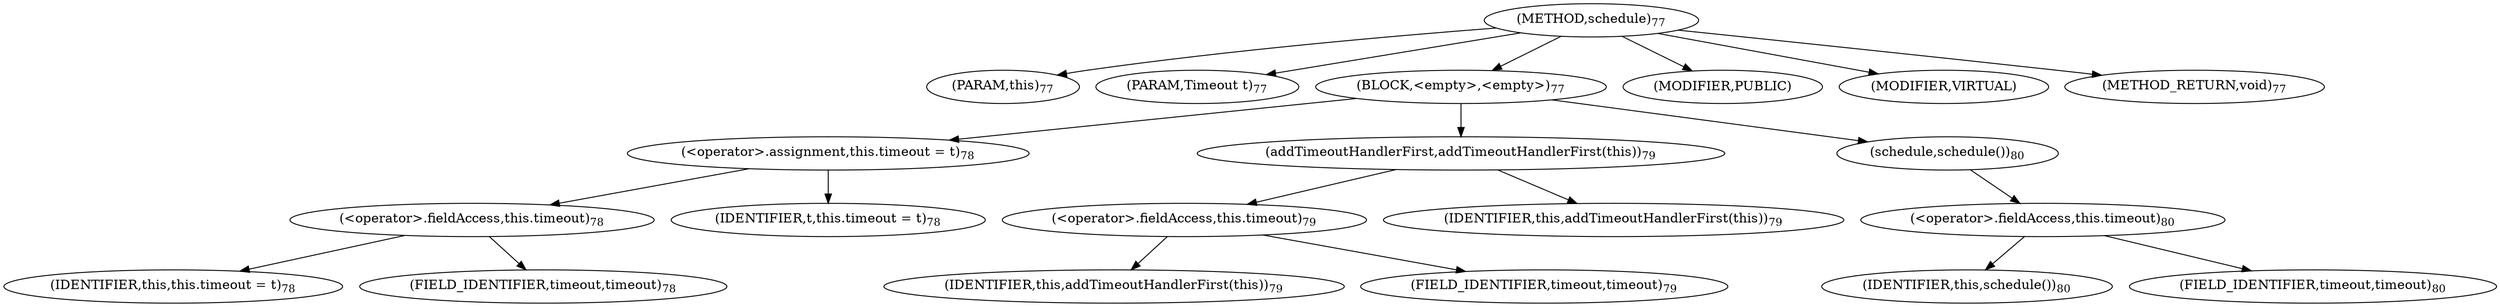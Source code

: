 digraph "schedule" {  
"69" [label = <(METHOD,schedule)<SUB>77</SUB>> ]
"6" [label = <(PARAM,this)<SUB>77</SUB>> ]
"70" [label = <(PARAM,Timeout t)<SUB>77</SUB>> ]
"71" [label = <(BLOCK,&lt;empty&gt;,&lt;empty&gt;)<SUB>77</SUB>> ]
"72" [label = <(&lt;operator&gt;.assignment,this.timeout = t)<SUB>78</SUB>> ]
"73" [label = <(&lt;operator&gt;.fieldAccess,this.timeout)<SUB>78</SUB>> ]
"5" [label = <(IDENTIFIER,this,this.timeout = t)<SUB>78</SUB>> ]
"74" [label = <(FIELD_IDENTIFIER,timeout,timeout)<SUB>78</SUB>> ]
"75" [label = <(IDENTIFIER,t,this.timeout = t)<SUB>78</SUB>> ]
"76" [label = <(addTimeoutHandlerFirst,addTimeoutHandlerFirst(this))<SUB>79</SUB>> ]
"77" [label = <(&lt;operator&gt;.fieldAccess,this.timeout)<SUB>79</SUB>> ]
"8" [label = <(IDENTIFIER,this,addTimeoutHandlerFirst(this))<SUB>79</SUB>> ]
"78" [label = <(FIELD_IDENTIFIER,timeout,timeout)<SUB>79</SUB>> ]
"7" [label = <(IDENTIFIER,this,addTimeoutHandlerFirst(this))<SUB>79</SUB>> ]
"79" [label = <(schedule,schedule())<SUB>80</SUB>> ]
"80" [label = <(&lt;operator&gt;.fieldAccess,this.timeout)<SUB>80</SUB>> ]
"9" [label = <(IDENTIFIER,this,schedule())<SUB>80</SUB>> ]
"81" [label = <(FIELD_IDENTIFIER,timeout,timeout)<SUB>80</SUB>> ]
"82" [label = <(MODIFIER,PUBLIC)> ]
"83" [label = <(MODIFIER,VIRTUAL)> ]
"84" [label = <(METHOD_RETURN,void)<SUB>77</SUB>> ]
  "69" -> "6" 
  "69" -> "70" 
  "69" -> "71" 
  "69" -> "82" 
  "69" -> "83" 
  "69" -> "84" 
  "71" -> "72" 
  "71" -> "76" 
  "71" -> "79" 
  "72" -> "73" 
  "72" -> "75" 
  "73" -> "5" 
  "73" -> "74" 
  "76" -> "77" 
  "76" -> "7" 
  "77" -> "8" 
  "77" -> "78" 
  "79" -> "80" 
  "80" -> "9" 
  "80" -> "81" 
}
